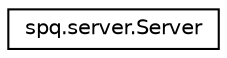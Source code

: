 digraph "Graphical Class Hierarchy"
{
 // LATEX_PDF_SIZE
  edge [fontname="Helvetica",fontsize="10",labelfontname="Helvetica",labelfontsize="10"];
  node [fontname="Helvetica",fontsize="10",shape=record];
  rankdir="LR";
  Node0 [label="spq.server.Server",height=0.2,width=0.4,color="black", fillcolor="white", style="filled",URL="$classspq_1_1server_1_1_server.html",tooltip=" "];
}
